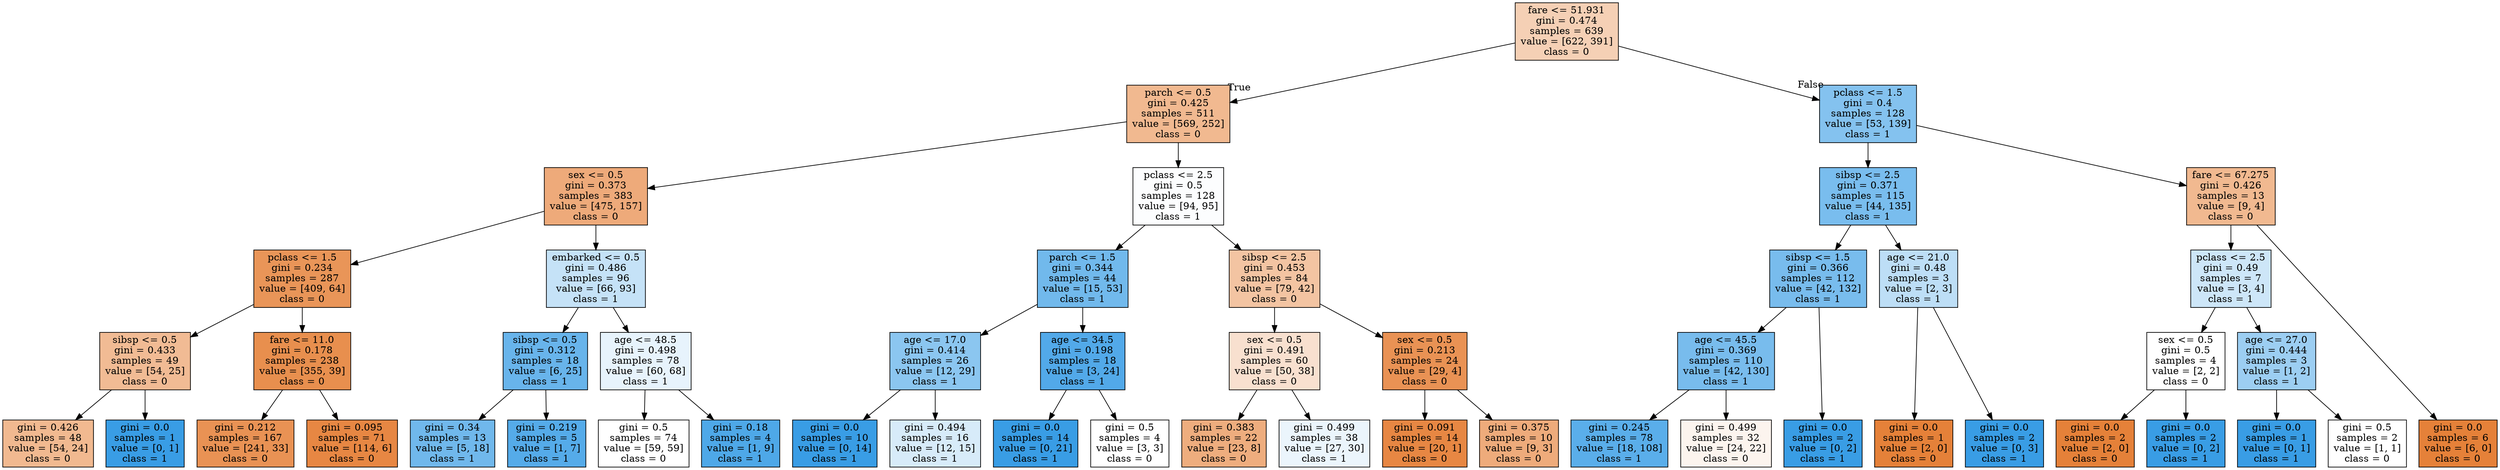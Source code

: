 digraph Tree {
node [shape=box, style="filled", color="black"] ;
graph [ranksep=equally, splines=polyline] ;
0 [label="fare <= 51.931\ngini = 0.474\nsamples = 639\nvalue = [622, 391]\nclass = 0", fillcolor="#e581395f"] ;
1 [label="parch <= 0.5\ngini = 0.425\nsamples = 511\nvalue = [569, 252]\nclass = 0", fillcolor="#e581398e"] ;
0 -> 1 [labeldistance=2.5, labelangle=45, headlabel="True"] ;
2 [label="sex <= 0.5\ngini = 0.373\nsamples = 383\nvalue = [475, 157]\nclass = 0", fillcolor="#e58139ab"] ;
1 -> 2 ;
3 [label="pclass <= 1.5\ngini = 0.234\nsamples = 287\nvalue = [409, 64]\nclass = 0", fillcolor="#e58139d7"] ;
2 -> 3 ;
4 [label="sibsp <= 0.5\ngini = 0.433\nsamples = 49\nvalue = [54, 25]\nclass = 0", fillcolor="#e5813989"] ;
3 -> 4 ;
5 [label="gini = 0.426\nsamples = 48\nvalue = [54, 24]\nclass = 0", fillcolor="#e581398e"] ;
4 -> 5 ;
6 [label="gini = 0.0\nsamples = 1\nvalue = [0, 1]\nclass = 1", fillcolor="#399de5ff"] ;
4 -> 6 ;
7 [label="fare <= 11.0\ngini = 0.178\nsamples = 238\nvalue = [355, 39]\nclass = 0", fillcolor="#e58139e3"] ;
3 -> 7 ;
8 [label="gini = 0.212\nsamples = 167\nvalue = [241, 33]\nclass = 0", fillcolor="#e58139dc"] ;
7 -> 8 ;
9 [label="gini = 0.095\nsamples = 71\nvalue = [114, 6]\nclass = 0", fillcolor="#e58139f2"] ;
7 -> 9 ;
10 [label="embarked <= 0.5\ngini = 0.486\nsamples = 96\nvalue = [66, 93]\nclass = 1", fillcolor="#399de54a"] ;
2 -> 10 ;
11 [label="sibsp <= 0.5\ngini = 0.312\nsamples = 18\nvalue = [6, 25]\nclass = 1", fillcolor="#399de5c2"] ;
10 -> 11 ;
12 [label="gini = 0.34\nsamples = 13\nvalue = [5, 18]\nclass = 1", fillcolor="#399de5b8"] ;
11 -> 12 ;
13 [label="gini = 0.219\nsamples = 5\nvalue = [1, 7]\nclass = 1", fillcolor="#399de5db"] ;
11 -> 13 ;
14 [label="age <= 48.5\ngini = 0.498\nsamples = 78\nvalue = [60, 68]\nclass = 1", fillcolor="#399de51e"] ;
10 -> 14 ;
15 [label="gini = 0.5\nsamples = 74\nvalue = [59, 59]\nclass = 0", fillcolor="#e5813900"] ;
14 -> 15 ;
16 [label="gini = 0.18\nsamples = 4\nvalue = [1, 9]\nclass = 1", fillcolor="#399de5e3"] ;
14 -> 16 ;
17 [label="pclass <= 2.5\ngini = 0.5\nsamples = 128\nvalue = [94, 95]\nclass = 1", fillcolor="#399de503"] ;
1 -> 17 ;
18 [label="parch <= 1.5\ngini = 0.344\nsamples = 44\nvalue = [15, 53]\nclass = 1", fillcolor="#399de5b7"] ;
17 -> 18 ;
19 [label="age <= 17.0\ngini = 0.414\nsamples = 26\nvalue = [12, 29]\nclass = 1", fillcolor="#399de595"] ;
18 -> 19 ;
20 [label="gini = 0.0\nsamples = 10\nvalue = [0, 14]\nclass = 1", fillcolor="#399de5ff"] ;
19 -> 20 ;
21 [label="gini = 0.494\nsamples = 16\nvalue = [12, 15]\nclass = 1", fillcolor="#399de533"] ;
19 -> 21 ;
22 [label="age <= 34.5\ngini = 0.198\nsamples = 18\nvalue = [3, 24]\nclass = 1", fillcolor="#399de5df"] ;
18 -> 22 ;
23 [label="gini = 0.0\nsamples = 14\nvalue = [0, 21]\nclass = 1", fillcolor="#399de5ff"] ;
22 -> 23 ;
24 [label="gini = 0.5\nsamples = 4\nvalue = [3, 3]\nclass = 0", fillcolor="#e5813900"] ;
22 -> 24 ;
25 [label="sibsp <= 2.5\ngini = 0.453\nsamples = 84\nvalue = [79, 42]\nclass = 0", fillcolor="#e5813977"] ;
17 -> 25 ;
26 [label="sex <= 0.5\ngini = 0.491\nsamples = 60\nvalue = [50, 38]\nclass = 0", fillcolor="#e581393d"] ;
25 -> 26 ;
27 [label="gini = 0.383\nsamples = 22\nvalue = [23, 8]\nclass = 0", fillcolor="#e58139a6"] ;
26 -> 27 ;
28 [label="gini = 0.499\nsamples = 38\nvalue = [27, 30]\nclass = 1", fillcolor="#399de519"] ;
26 -> 28 ;
29 [label="sex <= 0.5\ngini = 0.213\nsamples = 24\nvalue = [29, 4]\nclass = 0", fillcolor="#e58139dc"] ;
25 -> 29 ;
30 [label="gini = 0.091\nsamples = 14\nvalue = [20, 1]\nclass = 0", fillcolor="#e58139f2"] ;
29 -> 30 ;
31 [label="gini = 0.375\nsamples = 10\nvalue = [9, 3]\nclass = 0", fillcolor="#e58139aa"] ;
29 -> 31 ;
32 [label="pclass <= 1.5\ngini = 0.4\nsamples = 128\nvalue = [53, 139]\nclass = 1", fillcolor="#399de59e"] ;
0 -> 32 [labeldistance=2.5, labelangle=-45, headlabel="False"] ;
33 [label="sibsp <= 2.5\ngini = 0.371\nsamples = 115\nvalue = [44, 135]\nclass = 1", fillcolor="#399de5ac"] ;
32 -> 33 ;
34 [label="sibsp <= 1.5\ngini = 0.366\nsamples = 112\nvalue = [42, 132]\nclass = 1", fillcolor="#399de5ae"] ;
33 -> 34 ;
35 [label="age <= 45.5\ngini = 0.369\nsamples = 110\nvalue = [42, 130]\nclass = 1", fillcolor="#399de5ad"] ;
34 -> 35 ;
36 [label="gini = 0.245\nsamples = 78\nvalue = [18, 108]\nclass = 1", fillcolor="#399de5d4"] ;
35 -> 36 ;
37 [label="gini = 0.499\nsamples = 32\nvalue = [24, 22]\nclass = 0", fillcolor="#e5813915"] ;
35 -> 37 ;
38 [label="gini = 0.0\nsamples = 2\nvalue = [0, 2]\nclass = 1", fillcolor="#399de5ff"] ;
34 -> 38 ;
39 [label="age <= 21.0\ngini = 0.48\nsamples = 3\nvalue = [2, 3]\nclass = 1", fillcolor="#399de555"] ;
33 -> 39 ;
40 [label="gini = 0.0\nsamples = 1\nvalue = [2, 0]\nclass = 0", fillcolor="#e58139ff"] ;
39 -> 40 ;
41 [label="gini = 0.0\nsamples = 2\nvalue = [0, 3]\nclass = 1", fillcolor="#399de5ff"] ;
39 -> 41 ;
42 [label="fare <= 67.275\ngini = 0.426\nsamples = 13\nvalue = [9, 4]\nclass = 0", fillcolor="#e581398e"] ;
32 -> 42 ;
43 [label="pclass <= 2.5\ngini = 0.49\nsamples = 7\nvalue = [3, 4]\nclass = 1", fillcolor="#399de540"] ;
42 -> 43 ;
44 [label="sex <= 0.5\ngini = 0.5\nsamples = 4\nvalue = [2, 2]\nclass = 0", fillcolor="#e5813900"] ;
43 -> 44 ;
45 [label="gini = 0.0\nsamples = 2\nvalue = [2, 0]\nclass = 0", fillcolor="#e58139ff"] ;
44 -> 45 ;
46 [label="gini = 0.0\nsamples = 2\nvalue = [0, 2]\nclass = 1", fillcolor="#399de5ff"] ;
44 -> 46 ;
47 [label="age <= 27.0\ngini = 0.444\nsamples = 3\nvalue = [1, 2]\nclass = 1", fillcolor="#399de57f"] ;
43 -> 47 ;
48 [label="gini = 0.0\nsamples = 1\nvalue = [0, 1]\nclass = 1", fillcolor="#399de5ff"] ;
47 -> 48 ;
49 [label="gini = 0.5\nsamples = 2\nvalue = [1, 1]\nclass = 0", fillcolor="#e5813900"] ;
47 -> 49 ;
50 [label="gini = 0.0\nsamples = 6\nvalue = [6, 0]\nclass = 0", fillcolor="#e58139ff"] ;
42 -> 50 ;
{rank=same ; 0} ;
{rank=same ; 1; 32} ;
{rank=same ; 2; 17; 33; 42} ;
{rank=same ; 3; 10; 18; 25; 34; 39; 43} ;
{rank=same ; 4; 7; 11; 14; 19; 22; 26; 29; 35; 44; 47} ;
{rank=same ; 5; 6; 8; 9; 12; 13; 15; 16; 20; 21; 23; 24; 27; 28; 30; 31; 36; 37; 38; 40; 41; 45; 46; 48; 49; 50} ;
}